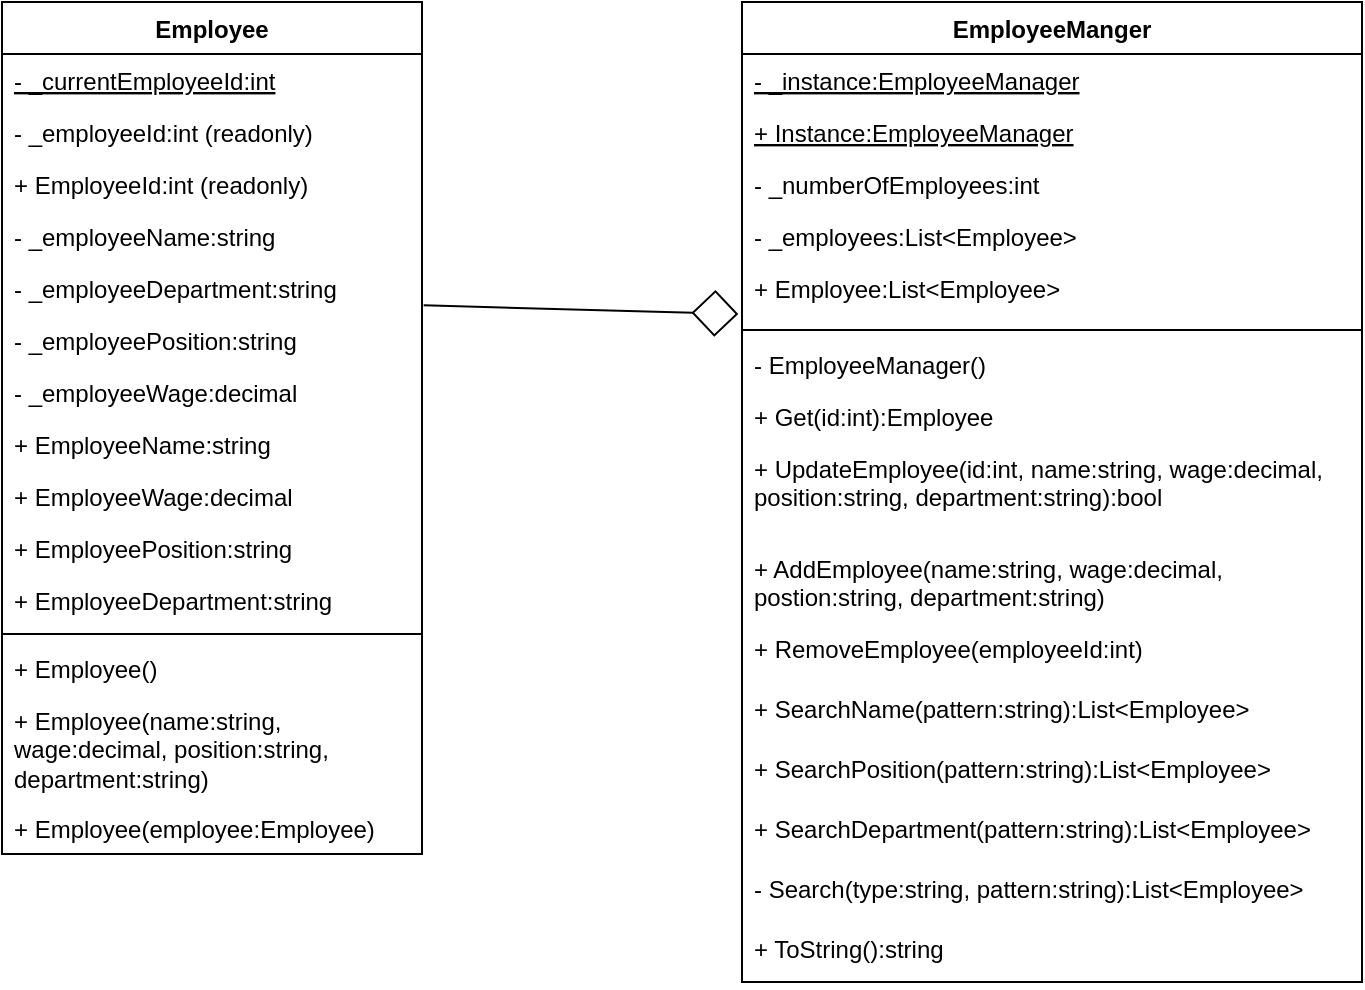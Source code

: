 <mxfile version="13.3.5" type="device"><diagram name="Page-1" id="e7e014a7-5840-1c2e-5031-d8a46d1fe8dd"><mxGraphModel dx="1086" dy="806" grid="1" gridSize="10" guides="1" tooltips="1" connect="1" arrows="1" fold="1" page="1" pageScale="1" pageWidth="1169" pageHeight="826" background="#ffffff" math="0" shadow="0"><root><mxCell id="0"/><mxCell id="1" parent="0"/><mxCell id="tkuxBF87QGP9tq-ssLR--18" style="edgeStyle=none;rounded=0;orthogonalLoop=1;jettySize=auto;html=1;endArrow=diamond;endFill=0;strokeWidth=1;fontSize=16;jumpSize=2;endSize=21;exitX=1.004;exitY=0.833;exitDx=0;exitDy=0;entryX=-0.006;entryY=0.867;entryDx=0;entryDy=0;exitPerimeter=0;entryPerimeter=0;" parent="1" source="IPH5olwIIvBaxdxOLExa-53" target="tkuxBF87QGP9tq-ssLR--27" edge="1"><mxGeometry relative="1" as="geometry"><mxPoint x="427" y="182" as="sourcePoint"/><mxPoint x="400" y="130" as="targetPoint"/></mxGeometry></mxCell><mxCell id="IPH5olwIIvBaxdxOLExa-41" value="Employee" style="swimlane;fontStyle=1;align=center;verticalAlign=top;childLayout=stackLayout;horizontal=1;startSize=26;horizontalStack=0;resizeParent=1;resizeParentMax=0;resizeLast=0;collapsible=1;marginBottom=0;" parent="1" vertex="1"><mxGeometry x="70" y="70" width="210" height="426" as="geometry"><mxRectangle x="330" y="170" width="90" height="26" as="alternateBounds"/></mxGeometry></mxCell><mxCell id="IPH5olwIIvBaxdxOLExa-54" value="- _currentEmployeeId:int" style="text;strokeColor=none;fillColor=none;align=left;verticalAlign=top;spacingLeft=4;spacingRight=4;overflow=hidden;rotatable=0;points=[[0,0.5],[1,0.5]];portConstraint=eastwest;fontStyle=4" parent="IPH5olwIIvBaxdxOLExa-41" vertex="1"><mxGeometry y="26" width="210" height="26" as="geometry"/></mxCell><mxCell id="IPH5olwIIvBaxdxOLExa-46" value="- _employeeId:int (readonly)" style="text;strokeColor=none;fillColor=none;align=left;verticalAlign=top;spacingLeft=4;spacingRight=4;overflow=hidden;rotatable=0;points=[[0,0.5],[1,0.5]];portConstraint=eastwest;" parent="IPH5olwIIvBaxdxOLExa-41" vertex="1"><mxGeometry y="52" width="210" height="26" as="geometry"/></mxCell><mxCell id="IPH5olwIIvBaxdxOLExa-49" value="+ EmployeeId:int (readonly)" style="text;strokeColor=none;fillColor=none;align=left;verticalAlign=top;spacingLeft=4;spacingRight=4;overflow=hidden;rotatable=0;points=[[0,0.5],[1,0.5]];portConstraint=eastwest;" parent="IPH5olwIIvBaxdxOLExa-41" vertex="1"><mxGeometry y="78" width="210" height="26" as="geometry"/></mxCell><mxCell id="IPH5olwIIvBaxdxOLExa-50" value="- _employeeName:string" style="text;strokeColor=none;fillColor=none;align=left;verticalAlign=top;spacingLeft=4;spacingRight=4;overflow=hidden;rotatable=0;points=[[0,0.5],[1,0.5]];portConstraint=eastwest;" parent="IPH5olwIIvBaxdxOLExa-41" vertex="1"><mxGeometry y="104" width="210" height="26" as="geometry"/></mxCell><mxCell id="IPH5olwIIvBaxdxOLExa-53" value="- _employeeDepartment:string" style="text;strokeColor=none;fillColor=none;align=left;verticalAlign=top;spacingLeft=4;spacingRight=4;overflow=hidden;rotatable=0;points=[[0,0.5],[1,0.5]];portConstraint=eastwest;" parent="IPH5olwIIvBaxdxOLExa-41" vertex="1"><mxGeometry y="130" width="210" height="26" as="geometry"/></mxCell><mxCell id="IPH5olwIIvBaxdxOLExa-52" value="- _employeePosition:string" style="text;strokeColor=none;fillColor=none;align=left;verticalAlign=top;spacingLeft=4;spacingRight=4;overflow=hidden;rotatable=0;points=[[0,0.5],[1,0.5]];portConstraint=eastwest;" parent="IPH5olwIIvBaxdxOLExa-41" vertex="1"><mxGeometry y="156" width="210" height="26" as="geometry"/></mxCell><mxCell id="IPH5olwIIvBaxdxOLExa-51" value="- _employeeWage:decimal" style="text;strokeColor=none;fillColor=none;align=left;verticalAlign=top;spacingLeft=4;spacingRight=4;overflow=hidden;rotatable=0;points=[[0,0.5],[1,0.5]];portConstraint=eastwest;" parent="IPH5olwIIvBaxdxOLExa-41" vertex="1"><mxGeometry y="182" width="210" height="26" as="geometry"/></mxCell><mxCell id="IPH5olwIIvBaxdxOLExa-47" value="+ EmployeeName:string" style="text;strokeColor=none;fillColor=none;align=left;verticalAlign=top;spacingLeft=4;spacingRight=4;overflow=hidden;rotatable=0;points=[[0,0.5],[1,0.5]];portConstraint=eastwest;" parent="IPH5olwIIvBaxdxOLExa-41" vertex="1"><mxGeometry y="208" width="210" height="26" as="geometry"/></mxCell><mxCell id="IPH5olwIIvBaxdxOLExa-48" value="+ EmployeeWage:decimal" style="text;strokeColor=none;fillColor=none;align=left;verticalAlign=top;spacingLeft=4;spacingRight=4;overflow=hidden;rotatable=0;points=[[0,0.5],[1,0.5]];portConstraint=eastwest;" parent="IPH5olwIIvBaxdxOLExa-41" vertex="1"><mxGeometry y="234" width="210" height="26" as="geometry"/></mxCell><mxCell id="IPH5olwIIvBaxdxOLExa-42" value="+ EmployeePosition:string" style="text;strokeColor=none;fillColor=none;align=left;verticalAlign=top;spacingLeft=4;spacingRight=4;overflow=hidden;rotatable=0;points=[[0,0.5],[1,0.5]];portConstraint=eastwest;" parent="IPH5olwIIvBaxdxOLExa-41" vertex="1"><mxGeometry y="260" width="210" height="26" as="geometry"/></mxCell><mxCell id="IPH5olwIIvBaxdxOLExa-45" value="+ EmployeeDepartment:string" style="text;strokeColor=none;fillColor=none;align=left;verticalAlign=top;spacingLeft=4;spacingRight=4;overflow=hidden;rotatable=0;points=[[0,0.5],[1,0.5]];portConstraint=eastwest;" parent="IPH5olwIIvBaxdxOLExa-41" vertex="1"><mxGeometry y="286" width="210" height="26" as="geometry"/></mxCell><mxCell id="IPH5olwIIvBaxdxOLExa-43" value="" style="line;strokeWidth=1;fillColor=none;align=left;verticalAlign=middle;spacingTop=-1;spacingLeft=3;spacingRight=3;rotatable=0;labelPosition=right;points=[];portConstraint=eastwest;" parent="IPH5olwIIvBaxdxOLExa-41" vertex="1"><mxGeometry y="312" width="210" height="8" as="geometry"/></mxCell><mxCell id="IPH5olwIIvBaxdxOLExa-56" value="+ Employee()" style="text;strokeColor=none;fillColor=none;align=left;verticalAlign=top;spacingLeft=4;spacingRight=4;overflow=hidden;rotatable=0;points=[[0,0.5],[1,0.5]];portConstraint=eastwest;" parent="IPH5olwIIvBaxdxOLExa-41" vertex="1"><mxGeometry y="320" width="210" height="26" as="geometry"/></mxCell><mxCell id="IPH5olwIIvBaxdxOLExa-55" value="+ Employee(name:string, wage:decimal, position:string, department:string)" style="text;strokeColor=none;fillColor=none;align=left;verticalAlign=top;spacingLeft=4;spacingRight=4;overflow=hidden;rotatable=0;points=[[0,0.5],[1,0.5]];portConstraint=eastwest;whiteSpace=wrap;" parent="IPH5olwIIvBaxdxOLExa-41" vertex="1"><mxGeometry y="346" width="210" height="54" as="geometry"/></mxCell><mxCell id="IPH5olwIIvBaxdxOLExa-44" value="+ Employee(employee:Employee)" style="text;strokeColor=none;fillColor=none;align=left;verticalAlign=top;spacingLeft=4;spacingRight=4;overflow=hidden;rotatable=0;points=[[0,0.5],[1,0.5]];portConstraint=eastwest;" parent="IPH5olwIIvBaxdxOLExa-41" vertex="1"><mxGeometry y="400" width="210" height="26" as="geometry"/></mxCell><mxCell id="tkuxBF87QGP9tq-ssLR--1" value="EmployeeManger" style="swimlane;fontStyle=1;align=center;verticalAlign=top;childLayout=stackLayout;horizontal=1;startSize=26;horizontalStack=0;resizeParent=1;resizeParentMax=0;resizeLast=0;collapsible=1;marginBottom=0;" parent="1" vertex="1"><mxGeometry x="440" y="70" width="310" height="490" as="geometry"><mxRectangle x="330" y="170" width="90" height="26" as="alternateBounds"/></mxGeometry></mxCell><mxCell id="tkuxBF87QGP9tq-ssLR--2" value="- _instance:EmployeeManager" style="text;strokeColor=none;fillColor=none;align=left;verticalAlign=top;spacingLeft=4;spacingRight=4;overflow=hidden;rotatable=0;points=[[0,0.5],[1,0.5]];portConstraint=eastwest;fontStyle=4" parent="tkuxBF87QGP9tq-ssLR--1" vertex="1"><mxGeometry y="26" width="310" height="26" as="geometry"/></mxCell><mxCell id="tkuxBF87QGP9tq-ssLR--3" value="+ Instance:EmployeeManager" style="text;strokeColor=none;fillColor=none;align=left;verticalAlign=top;spacingLeft=4;spacingRight=4;overflow=hidden;rotatable=0;points=[[0,0.5],[1,0.5]];portConstraint=eastwest;fontStyle=4" parent="tkuxBF87QGP9tq-ssLR--1" vertex="1"><mxGeometry y="52" width="310" height="26" as="geometry"/></mxCell><mxCell id="tkuxBF87QGP9tq-ssLR--4" value="- _numberOfEmployees:int" style="text;strokeColor=none;fillColor=none;align=left;verticalAlign=top;spacingLeft=4;spacingRight=4;overflow=hidden;rotatable=0;points=[[0,0.5],[1,0.5]];portConstraint=eastwest;" parent="tkuxBF87QGP9tq-ssLR--1" vertex="1"><mxGeometry y="78" width="310" height="26" as="geometry"/></mxCell><mxCell id="tkuxBF87QGP9tq-ssLR--5" value="- _employees:List&lt;Employee&gt;" style="text;strokeColor=none;fillColor=none;align=left;verticalAlign=top;spacingLeft=4;spacingRight=4;overflow=hidden;rotatable=0;points=[[0,0.5],[1,0.5]];portConstraint=eastwest;" parent="tkuxBF87QGP9tq-ssLR--1" vertex="1"><mxGeometry y="104" width="310" height="26" as="geometry"/></mxCell><mxCell id="tkuxBF87QGP9tq-ssLR--27" value="+ Employee:List&lt;Employee&gt;" style="text;strokeColor=none;fillColor=none;align=left;verticalAlign=top;spacingLeft=4;spacingRight=4;overflow=hidden;rotatable=0;points=[[0,0.5],[1,0.5]];portConstraint=eastwest;" parent="tkuxBF87QGP9tq-ssLR--1" vertex="1"><mxGeometry y="130" width="310" height="30" as="geometry"/></mxCell><mxCell id="tkuxBF87QGP9tq-ssLR--13" value="" style="line;strokeWidth=1;fillColor=none;align=left;verticalAlign=middle;spacingTop=-1;spacingLeft=3;spacingRight=3;rotatable=0;labelPosition=right;points=[];portConstraint=eastwest;" parent="tkuxBF87QGP9tq-ssLR--1" vertex="1"><mxGeometry y="160" width="310" height="8" as="geometry"/></mxCell><mxCell id="tkuxBF87QGP9tq-ssLR--14" value="- EmployeeManager()" style="text;strokeColor=none;fillColor=none;align=left;verticalAlign=top;spacingLeft=4;spacingRight=4;overflow=hidden;rotatable=0;points=[[0,0.5],[1,0.5]];portConstraint=eastwest;" parent="tkuxBF87QGP9tq-ssLR--1" vertex="1"><mxGeometry y="168" width="310" height="26" as="geometry"/></mxCell><mxCell id="tkuxBF87QGP9tq-ssLR--16" value="+ Get(id:int):Employee" style="text;strokeColor=none;fillColor=none;align=left;verticalAlign=top;spacingLeft=4;spacingRight=4;overflow=hidden;rotatable=0;points=[[0,0.5],[1,0.5]];portConstraint=eastwest;" parent="tkuxBF87QGP9tq-ssLR--1" vertex="1"><mxGeometry y="194" width="310" height="26" as="geometry"/></mxCell><mxCell id="tkuxBF87QGP9tq-ssLR--23" value="+ UpdateEmployee(id:int, name:string, wage:decimal, position:string, department:string):bool" style="text;strokeColor=none;fillColor=none;align=left;verticalAlign=top;spacingLeft=4;spacingRight=4;overflow=hidden;rotatable=0;points=[[0,0.5],[1,0.5]];portConstraint=eastwest;whiteSpace=wrap;" parent="tkuxBF87QGP9tq-ssLR--1" vertex="1"><mxGeometry y="220" width="310" height="50" as="geometry"/></mxCell><mxCell id="tkuxBF87QGP9tq-ssLR--25" value="+ AddEmployee(name:string, wage:decimal, postion:string, department:string)" style="text;strokeColor=none;fillColor=none;align=left;verticalAlign=top;spacingLeft=4;spacingRight=4;overflow=hidden;rotatable=0;points=[[0,0.5],[1,0.5]];portConstraint=eastwest;whiteSpace=wrap;" parent="tkuxBF87QGP9tq-ssLR--1" vertex="1"><mxGeometry y="270" width="310" height="40" as="geometry"/></mxCell><mxCell id="tkuxBF87QGP9tq-ssLR--24" value="+ RemoveEmployee(employeeId:int)" style="text;strokeColor=none;fillColor=none;align=left;verticalAlign=top;spacingLeft=4;spacingRight=4;overflow=hidden;rotatable=0;points=[[0,0.5],[1,0.5]];portConstraint=eastwest;" parent="tkuxBF87QGP9tq-ssLR--1" vertex="1"><mxGeometry y="310" width="310" height="30" as="geometry"/></mxCell><mxCell id="DbPc0YCa9-RSOVfPbAyw-1" value="+ SearchName(pattern:string):List&lt;Employee&gt;" style="text;strokeColor=none;fillColor=none;align=left;verticalAlign=top;spacingLeft=4;spacingRight=4;overflow=hidden;rotatable=0;points=[[0,0.5],[1,0.5]];portConstraint=eastwest;" parent="tkuxBF87QGP9tq-ssLR--1" vertex="1"><mxGeometry y="340" width="310" height="30" as="geometry"/></mxCell><mxCell id="DbPc0YCa9-RSOVfPbAyw-2" value="+ SearchPosition(pattern:string):List&lt;Employee&gt;" style="text;strokeColor=none;fillColor=none;align=left;verticalAlign=top;spacingLeft=4;spacingRight=4;overflow=hidden;rotatable=0;points=[[0,0.5],[1,0.5]];portConstraint=eastwest;" parent="tkuxBF87QGP9tq-ssLR--1" vertex="1"><mxGeometry y="370" width="310" height="30" as="geometry"/></mxCell><mxCell id="DbPc0YCa9-RSOVfPbAyw-3" value="+ SearchDepartment(pattern:string):List&lt;Employee&gt;" style="text;strokeColor=none;fillColor=none;align=left;verticalAlign=top;spacingLeft=4;spacingRight=4;overflow=hidden;rotatable=0;points=[[0,0.5],[1,0.5]];portConstraint=eastwest;" parent="tkuxBF87QGP9tq-ssLR--1" vertex="1"><mxGeometry y="400" width="310" height="30" as="geometry"/></mxCell><mxCell id="tkuxBF87QGP9tq-ssLR--26" value="- Search(type:string, pattern:string):List&lt;Employee&gt;" style="text;strokeColor=none;fillColor=none;align=left;verticalAlign=top;spacingLeft=4;spacingRight=4;overflow=hidden;rotatable=0;points=[[0,0.5],[1,0.5]];portConstraint=eastwest;" parent="tkuxBF87QGP9tq-ssLR--1" vertex="1"><mxGeometry y="430" width="310" height="30" as="geometry"/></mxCell><mxCell id="tkuxBF87QGP9tq-ssLR--28" value="+ ToString():string" style="text;strokeColor=none;fillColor=none;align=left;verticalAlign=top;spacingLeft=4;spacingRight=4;overflow=hidden;rotatable=0;points=[[0,0.5],[1,0.5]];portConstraint=eastwest;" parent="tkuxBF87QGP9tq-ssLR--1" vertex="1"><mxGeometry y="460" width="310" height="30" as="geometry"/></mxCell></root></mxGraphModel></diagram></mxfile>